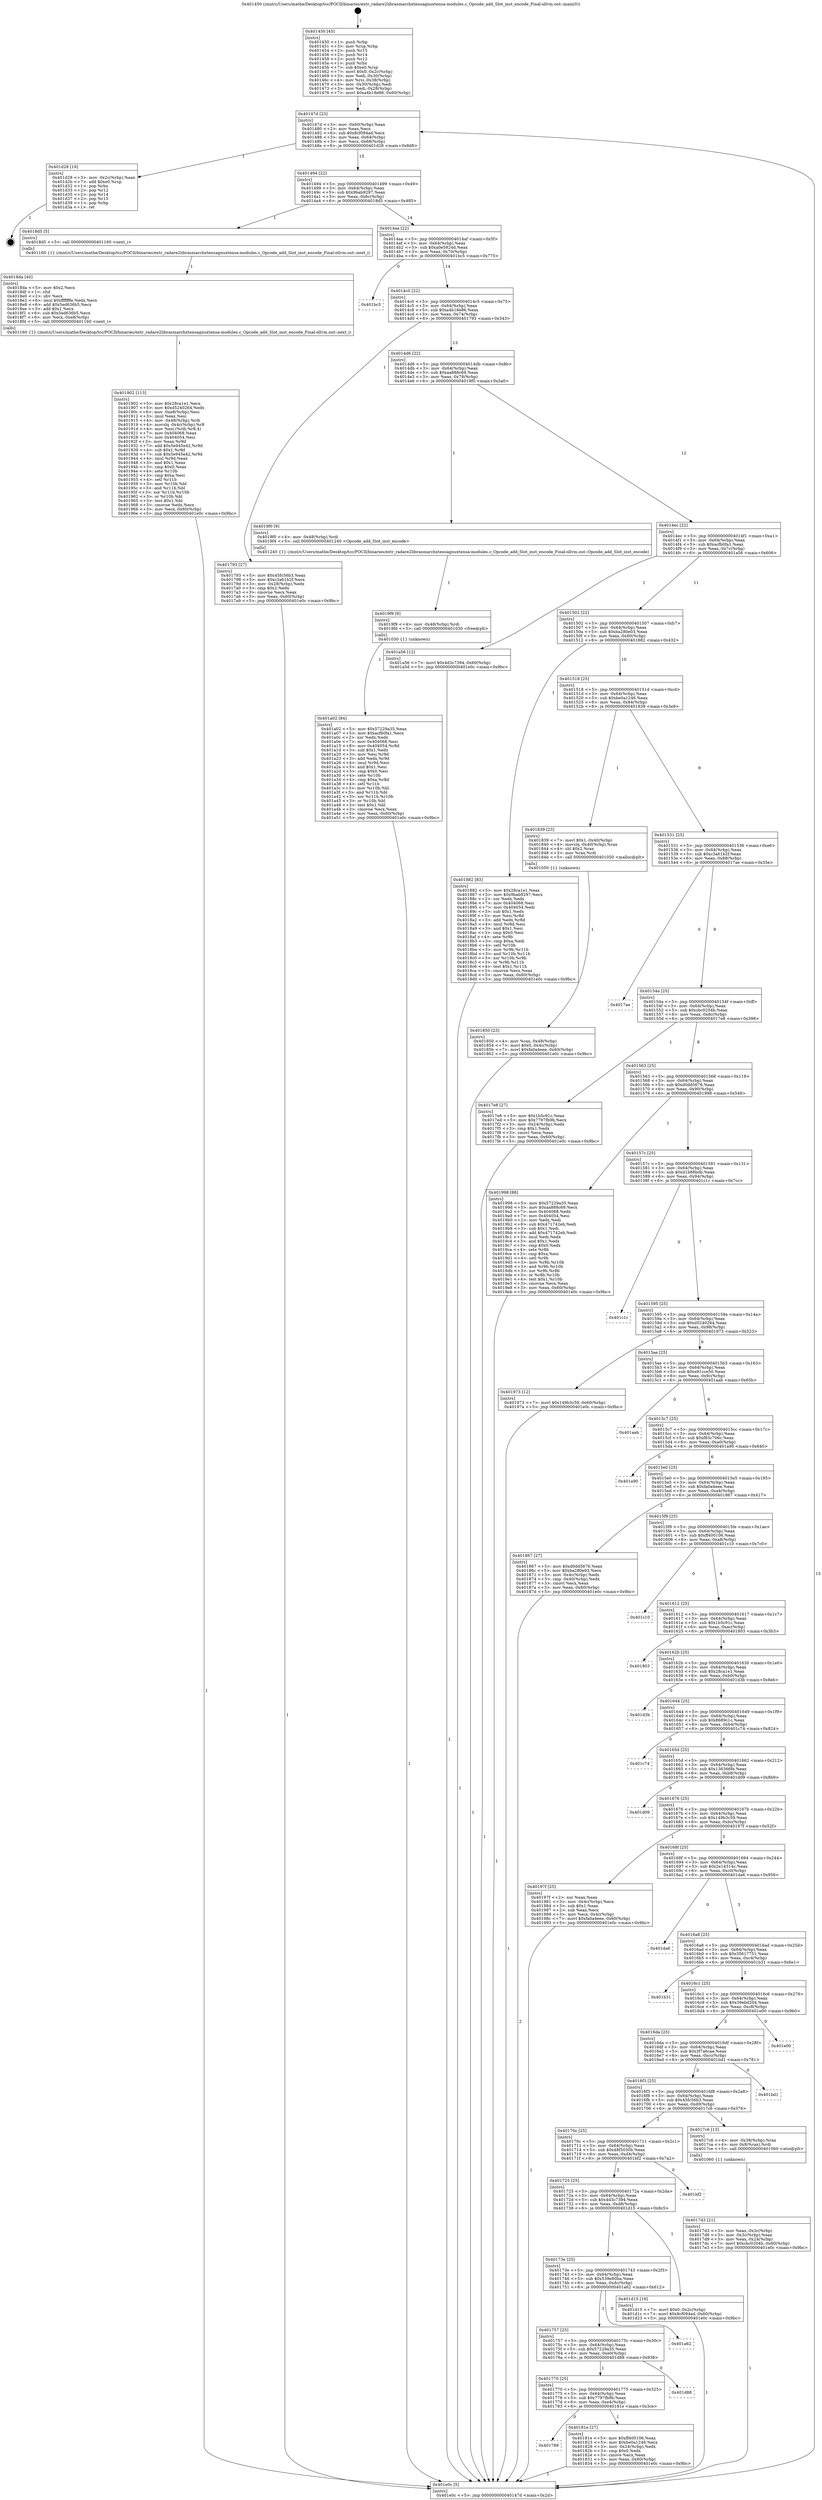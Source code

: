 digraph "0x401450" {
  label = "0x401450 (/mnt/c/Users/mathe/Desktop/tcc/POCII/binaries/extr_radare2librasmarchxtensagnuxtensa-modules.c_Opcode_add_Slot_inst_encode_Final-ollvm.out::main(0))"
  labelloc = "t"
  node[shape=record]

  Entry [label="",width=0.3,height=0.3,shape=circle,fillcolor=black,style=filled]
  "0x40147d" [label="{
     0x40147d [23]\l
     | [instrs]\l
     &nbsp;&nbsp;0x40147d \<+3\>: mov -0x60(%rbp),%eax\l
     &nbsp;&nbsp;0x401480 \<+2\>: mov %eax,%ecx\l
     &nbsp;&nbsp;0x401482 \<+6\>: sub $0x8cf094ad,%ecx\l
     &nbsp;&nbsp;0x401488 \<+3\>: mov %eax,-0x64(%rbp)\l
     &nbsp;&nbsp;0x40148b \<+3\>: mov %ecx,-0x68(%rbp)\l
     &nbsp;&nbsp;0x40148e \<+6\>: je 0000000000401d28 \<main+0x8d8\>\l
  }"]
  "0x401d28" [label="{
     0x401d28 [19]\l
     | [instrs]\l
     &nbsp;&nbsp;0x401d28 \<+3\>: mov -0x2c(%rbp),%eax\l
     &nbsp;&nbsp;0x401d2b \<+7\>: add $0xe0,%rsp\l
     &nbsp;&nbsp;0x401d32 \<+1\>: pop %rbx\l
     &nbsp;&nbsp;0x401d33 \<+2\>: pop %r12\l
     &nbsp;&nbsp;0x401d35 \<+2\>: pop %r14\l
     &nbsp;&nbsp;0x401d37 \<+2\>: pop %r15\l
     &nbsp;&nbsp;0x401d39 \<+1\>: pop %rbp\l
     &nbsp;&nbsp;0x401d3a \<+1\>: ret\l
  }"]
  "0x401494" [label="{
     0x401494 [22]\l
     | [instrs]\l
     &nbsp;&nbsp;0x401494 \<+5\>: jmp 0000000000401499 \<main+0x49\>\l
     &nbsp;&nbsp;0x401499 \<+3\>: mov -0x64(%rbp),%eax\l
     &nbsp;&nbsp;0x40149c \<+5\>: sub $0x9bab9297,%eax\l
     &nbsp;&nbsp;0x4014a1 \<+3\>: mov %eax,-0x6c(%rbp)\l
     &nbsp;&nbsp;0x4014a4 \<+6\>: je 00000000004018d5 \<main+0x485\>\l
  }"]
  Exit [label="",width=0.3,height=0.3,shape=circle,fillcolor=black,style=filled,peripheries=2]
  "0x4018d5" [label="{
     0x4018d5 [5]\l
     | [instrs]\l
     &nbsp;&nbsp;0x4018d5 \<+5\>: call 0000000000401160 \<next_i\>\l
     | [calls]\l
     &nbsp;&nbsp;0x401160 \{1\} (/mnt/c/Users/mathe/Desktop/tcc/POCII/binaries/extr_radare2librasmarchxtensagnuxtensa-modules.c_Opcode_add_Slot_inst_encode_Final-ollvm.out::next_i)\l
  }"]
  "0x4014aa" [label="{
     0x4014aa [22]\l
     | [instrs]\l
     &nbsp;&nbsp;0x4014aa \<+5\>: jmp 00000000004014af \<main+0x5f\>\l
     &nbsp;&nbsp;0x4014af \<+3\>: mov -0x64(%rbp),%eax\l
     &nbsp;&nbsp;0x4014b2 \<+5\>: sub $0xa0e5924d,%eax\l
     &nbsp;&nbsp;0x4014b7 \<+3\>: mov %eax,-0x70(%rbp)\l
     &nbsp;&nbsp;0x4014ba \<+6\>: je 0000000000401bc5 \<main+0x775\>\l
  }"]
  "0x401a02" [label="{
     0x401a02 [84]\l
     | [instrs]\l
     &nbsp;&nbsp;0x401a02 \<+5\>: mov $0x57229a35,%eax\l
     &nbsp;&nbsp;0x401a07 \<+5\>: mov $0xacfb0fa1,%ecx\l
     &nbsp;&nbsp;0x401a0c \<+2\>: xor %edx,%edx\l
     &nbsp;&nbsp;0x401a0e \<+7\>: mov 0x404068,%esi\l
     &nbsp;&nbsp;0x401a15 \<+8\>: mov 0x404054,%r8d\l
     &nbsp;&nbsp;0x401a1d \<+3\>: sub $0x1,%edx\l
     &nbsp;&nbsp;0x401a20 \<+3\>: mov %esi,%r9d\l
     &nbsp;&nbsp;0x401a23 \<+3\>: add %edx,%r9d\l
     &nbsp;&nbsp;0x401a26 \<+4\>: imul %r9d,%esi\l
     &nbsp;&nbsp;0x401a2a \<+3\>: and $0x1,%esi\l
     &nbsp;&nbsp;0x401a2d \<+3\>: cmp $0x0,%esi\l
     &nbsp;&nbsp;0x401a30 \<+4\>: sete %r10b\l
     &nbsp;&nbsp;0x401a34 \<+4\>: cmp $0xa,%r8d\l
     &nbsp;&nbsp;0x401a38 \<+4\>: setl %r11b\l
     &nbsp;&nbsp;0x401a3c \<+3\>: mov %r10b,%bl\l
     &nbsp;&nbsp;0x401a3f \<+3\>: and %r11b,%bl\l
     &nbsp;&nbsp;0x401a42 \<+3\>: xor %r11b,%r10b\l
     &nbsp;&nbsp;0x401a45 \<+3\>: or %r10b,%bl\l
     &nbsp;&nbsp;0x401a48 \<+3\>: test $0x1,%bl\l
     &nbsp;&nbsp;0x401a4b \<+3\>: cmovne %ecx,%eax\l
     &nbsp;&nbsp;0x401a4e \<+3\>: mov %eax,-0x60(%rbp)\l
     &nbsp;&nbsp;0x401a51 \<+5\>: jmp 0000000000401e0c \<main+0x9bc\>\l
  }"]
  "0x401bc5" [label="{
     0x401bc5\l
  }", style=dashed]
  "0x4014c0" [label="{
     0x4014c0 [22]\l
     | [instrs]\l
     &nbsp;&nbsp;0x4014c0 \<+5\>: jmp 00000000004014c5 \<main+0x75\>\l
     &nbsp;&nbsp;0x4014c5 \<+3\>: mov -0x64(%rbp),%eax\l
     &nbsp;&nbsp;0x4014c8 \<+5\>: sub $0xa4b18e86,%eax\l
     &nbsp;&nbsp;0x4014cd \<+3\>: mov %eax,-0x74(%rbp)\l
     &nbsp;&nbsp;0x4014d0 \<+6\>: je 0000000000401793 \<main+0x343\>\l
  }"]
  "0x4019f9" [label="{
     0x4019f9 [9]\l
     | [instrs]\l
     &nbsp;&nbsp;0x4019f9 \<+4\>: mov -0x48(%rbp),%rdi\l
     &nbsp;&nbsp;0x4019fd \<+5\>: call 0000000000401030 \<free@plt\>\l
     | [calls]\l
     &nbsp;&nbsp;0x401030 \{1\} (unknown)\l
  }"]
  "0x401793" [label="{
     0x401793 [27]\l
     | [instrs]\l
     &nbsp;&nbsp;0x401793 \<+5\>: mov $0x45fc56b3,%eax\l
     &nbsp;&nbsp;0x401798 \<+5\>: mov $0xc3a61b2f,%ecx\l
     &nbsp;&nbsp;0x40179d \<+3\>: mov -0x28(%rbp),%edx\l
     &nbsp;&nbsp;0x4017a0 \<+3\>: cmp $0x2,%edx\l
     &nbsp;&nbsp;0x4017a3 \<+3\>: cmovne %ecx,%eax\l
     &nbsp;&nbsp;0x4017a6 \<+3\>: mov %eax,-0x60(%rbp)\l
     &nbsp;&nbsp;0x4017a9 \<+5\>: jmp 0000000000401e0c \<main+0x9bc\>\l
  }"]
  "0x4014d6" [label="{
     0x4014d6 [22]\l
     | [instrs]\l
     &nbsp;&nbsp;0x4014d6 \<+5\>: jmp 00000000004014db \<main+0x8b\>\l
     &nbsp;&nbsp;0x4014db \<+3\>: mov -0x64(%rbp),%eax\l
     &nbsp;&nbsp;0x4014de \<+5\>: sub $0xaa888c69,%eax\l
     &nbsp;&nbsp;0x4014e3 \<+3\>: mov %eax,-0x78(%rbp)\l
     &nbsp;&nbsp;0x4014e6 \<+6\>: je 00000000004019f0 \<main+0x5a0\>\l
  }"]
  "0x401e0c" [label="{
     0x401e0c [5]\l
     | [instrs]\l
     &nbsp;&nbsp;0x401e0c \<+5\>: jmp 000000000040147d \<main+0x2d\>\l
  }"]
  "0x401450" [label="{
     0x401450 [45]\l
     | [instrs]\l
     &nbsp;&nbsp;0x401450 \<+1\>: push %rbp\l
     &nbsp;&nbsp;0x401451 \<+3\>: mov %rsp,%rbp\l
     &nbsp;&nbsp;0x401454 \<+2\>: push %r15\l
     &nbsp;&nbsp;0x401456 \<+2\>: push %r14\l
     &nbsp;&nbsp;0x401458 \<+2\>: push %r12\l
     &nbsp;&nbsp;0x40145a \<+1\>: push %rbx\l
     &nbsp;&nbsp;0x40145b \<+7\>: sub $0xe0,%rsp\l
     &nbsp;&nbsp;0x401462 \<+7\>: movl $0x0,-0x2c(%rbp)\l
     &nbsp;&nbsp;0x401469 \<+3\>: mov %edi,-0x30(%rbp)\l
     &nbsp;&nbsp;0x40146c \<+4\>: mov %rsi,-0x38(%rbp)\l
     &nbsp;&nbsp;0x401470 \<+3\>: mov -0x30(%rbp),%edi\l
     &nbsp;&nbsp;0x401473 \<+3\>: mov %edi,-0x28(%rbp)\l
     &nbsp;&nbsp;0x401476 \<+7\>: movl $0xa4b18e86,-0x60(%rbp)\l
  }"]
  "0x401902" [label="{
     0x401902 [113]\l
     | [instrs]\l
     &nbsp;&nbsp;0x401902 \<+5\>: mov $0x28ca1e1,%ecx\l
     &nbsp;&nbsp;0x401907 \<+5\>: mov $0xd5240264,%edx\l
     &nbsp;&nbsp;0x40190c \<+6\>: mov -0xe8(%rbp),%esi\l
     &nbsp;&nbsp;0x401912 \<+3\>: imul %eax,%esi\l
     &nbsp;&nbsp;0x401915 \<+4\>: mov -0x48(%rbp),%rdi\l
     &nbsp;&nbsp;0x401919 \<+4\>: movslq -0x4c(%rbp),%r8\l
     &nbsp;&nbsp;0x40191d \<+4\>: mov %esi,(%rdi,%r8,4)\l
     &nbsp;&nbsp;0x401921 \<+7\>: mov 0x404068,%eax\l
     &nbsp;&nbsp;0x401928 \<+7\>: mov 0x404054,%esi\l
     &nbsp;&nbsp;0x40192f \<+3\>: mov %eax,%r9d\l
     &nbsp;&nbsp;0x401932 \<+7\>: add $0x5e945e42,%r9d\l
     &nbsp;&nbsp;0x401939 \<+4\>: sub $0x1,%r9d\l
     &nbsp;&nbsp;0x40193d \<+7\>: sub $0x5e945e42,%r9d\l
     &nbsp;&nbsp;0x401944 \<+4\>: imul %r9d,%eax\l
     &nbsp;&nbsp;0x401948 \<+3\>: and $0x1,%eax\l
     &nbsp;&nbsp;0x40194b \<+3\>: cmp $0x0,%eax\l
     &nbsp;&nbsp;0x40194e \<+4\>: sete %r10b\l
     &nbsp;&nbsp;0x401952 \<+3\>: cmp $0xa,%esi\l
     &nbsp;&nbsp;0x401955 \<+4\>: setl %r11b\l
     &nbsp;&nbsp;0x401959 \<+3\>: mov %r10b,%bl\l
     &nbsp;&nbsp;0x40195c \<+3\>: and %r11b,%bl\l
     &nbsp;&nbsp;0x40195f \<+3\>: xor %r11b,%r10b\l
     &nbsp;&nbsp;0x401962 \<+3\>: or %r10b,%bl\l
     &nbsp;&nbsp;0x401965 \<+3\>: test $0x1,%bl\l
     &nbsp;&nbsp;0x401968 \<+3\>: cmovne %edx,%ecx\l
     &nbsp;&nbsp;0x40196b \<+3\>: mov %ecx,-0x60(%rbp)\l
     &nbsp;&nbsp;0x40196e \<+5\>: jmp 0000000000401e0c \<main+0x9bc\>\l
  }"]
  "0x4019f0" [label="{
     0x4019f0 [9]\l
     | [instrs]\l
     &nbsp;&nbsp;0x4019f0 \<+4\>: mov -0x48(%rbp),%rdi\l
     &nbsp;&nbsp;0x4019f4 \<+5\>: call 0000000000401240 \<Opcode_add_Slot_inst_encode\>\l
     | [calls]\l
     &nbsp;&nbsp;0x401240 \{1\} (/mnt/c/Users/mathe/Desktop/tcc/POCII/binaries/extr_radare2librasmarchxtensagnuxtensa-modules.c_Opcode_add_Slot_inst_encode_Final-ollvm.out::Opcode_add_Slot_inst_encode)\l
  }"]
  "0x4014ec" [label="{
     0x4014ec [22]\l
     | [instrs]\l
     &nbsp;&nbsp;0x4014ec \<+5\>: jmp 00000000004014f1 \<main+0xa1\>\l
     &nbsp;&nbsp;0x4014f1 \<+3\>: mov -0x64(%rbp),%eax\l
     &nbsp;&nbsp;0x4014f4 \<+5\>: sub $0xacfb0fa1,%eax\l
     &nbsp;&nbsp;0x4014f9 \<+3\>: mov %eax,-0x7c(%rbp)\l
     &nbsp;&nbsp;0x4014fc \<+6\>: je 0000000000401a56 \<main+0x606\>\l
  }"]
  "0x4018da" [label="{
     0x4018da [40]\l
     | [instrs]\l
     &nbsp;&nbsp;0x4018da \<+5\>: mov $0x2,%ecx\l
     &nbsp;&nbsp;0x4018df \<+1\>: cltd\l
     &nbsp;&nbsp;0x4018e0 \<+2\>: idiv %ecx\l
     &nbsp;&nbsp;0x4018e2 \<+6\>: imul $0xfffffffe,%edx,%ecx\l
     &nbsp;&nbsp;0x4018e8 \<+6\>: add $0x5ed636b5,%ecx\l
     &nbsp;&nbsp;0x4018ee \<+3\>: add $0x1,%ecx\l
     &nbsp;&nbsp;0x4018f1 \<+6\>: sub $0x5ed636b5,%ecx\l
     &nbsp;&nbsp;0x4018f7 \<+6\>: mov %ecx,-0xe8(%rbp)\l
     &nbsp;&nbsp;0x4018fd \<+5\>: call 0000000000401160 \<next_i\>\l
     | [calls]\l
     &nbsp;&nbsp;0x401160 \{1\} (/mnt/c/Users/mathe/Desktop/tcc/POCII/binaries/extr_radare2librasmarchxtensagnuxtensa-modules.c_Opcode_add_Slot_inst_encode_Final-ollvm.out::next_i)\l
  }"]
  "0x401a56" [label="{
     0x401a56 [12]\l
     | [instrs]\l
     &nbsp;&nbsp;0x401a56 \<+7\>: movl $0x4d3c7394,-0x60(%rbp)\l
     &nbsp;&nbsp;0x401a5d \<+5\>: jmp 0000000000401e0c \<main+0x9bc\>\l
  }"]
  "0x401502" [label="{
     0x401502 [22]\l
     | [instrs]\l
     &nbsp;&nbsp;0x401502 \<+5\>: jmp 0000000000401507 \<main+0xb7\>\l
     &nbsp;&nbsp;0x401507 \<+3\>: mov -0x64(%rbp),%eax\l
     &nbsp;&nbsp;0x40150a \<+5\>: sub $0xba280e03,%eax\l
     &nbsp;&nbsp;0x40150f \<+3\>: mov %eax,-0x80(%rbp)\l
     &nbsp;&nbsp;0x401512 \<+6\>: je 0000000000401882 \<main+0x432\>\l
  }"]
  "0x401850" [label="{
     0x401850 [23]\l
     | [instrs]\l
     &nbsp;&nbsp;0x401850 \<+4\>: mov %rax,-0x48(%rbp)\l
     &nbsp;&nbsp;0x401854 \<+7\>: movl $0x0,-0x4c(%rbp)\l
     &nbsp;&nbsp;0x40185b \<+7\>: movl $0xfa0a4eee,-0x60(%rbp)\l
     &nbsp;&nbsp;0x401862 \<+5\>: jmp 0000000000401e0c \<main+0x9bc\>\l
  }"]
  "0x401882" [label="{
     0x401882 [83]\l
     | [instrs]\l
     &nbsp;&nbsp;0x401882 \<+5\>: mov $0x28ca1e1,%eax\l
     &nbsp;&nbsp;0x401887 \<+5\>: mov $0x9bab9297,%ecx\l
     &nbsp;&nbsp;0x40188c \<+2\>: xor %edx,%edx\l
     &nbsp;&nbsp;0x40188e \<+7\>: mov 0x404068,%esi\l
     &nbsp;&nbsp;0x401895 \<+7\>: mov 0x404054,%edi\l
     &nbsp;&nbsp;0x40189c \<+3\>: sub $0x1,%edx\l
     &nbsp;&nbsp;0x40189f \<+3\>: mov %esi,%r8d\l
     &nbsp;&nbsp;0x4018a2 \<+3\>: add %edx,%r8d\l
     &nbsp;&nbsp;0x4018a5 \<+4\>: imul %r8d,%esi\l
     &nbsp;&nbsp;0x4018a9 \<+3\>: and $0x1,%esi\l
     &nbsp;&nbsp;0x4018ac \<+3\>: cmp $0x0,%esi\l
     &nbsp;&nbsp;0x4018af \<+4\>: sete %r9b\l
     &nbsp;&nbsp;0x4018b3 \<+3\>: cmp $0xa,%edi\l
     &nbsp;&nbsp;0x4018b6 \<+4\>: setl %r10b\l
     &nbsp;&nbsp;0x4018ba \<+3\>: mov %r9b,%r11b\l
     &nbsp;&nbsp;0x4018bd \<+3\>: and %r10b,%r11b\l
     &nbsp;&nbsp;0x4018c0 \<+3\>: xor %r10b,%r9b\l
     &nbsp;&nbsp;0x4018c3 \<+3\>: or %r9b,%r11b\l
     &nbsp;&nbsp;0x4018c6 \<+4\>: test $0x1,%r11b\l
     &nbsp;&nbsp;0x4018ca \<+3\>: cmovne %ecx,%eax\l
     &nbsp;&nbsp;0x4018cd \<+3\>: mov %eax,-0x60(%rbp)\l
     &nbsp;&nbsp;0x4018d0 \<+5\>: jmp 0000000000401e0c \<main+0x9bc\>\l
  }"]
  "0x401518" [label="{
     0x401518 [25]\l
     | [instrs]\l
     &nbsp;&nbsp;0x401518 \<+5\>: jmp 000000000040151d \<main+0xcd\>\l
     &nbsp;&nbsp;0x40151d \<+3\>: mov -0x64(%rbp),%eax\l
     &nbsp;&nbsp;0x401520 \<+5\>: sub $0xbe0a1246,%eax\l
     &nbsp;&nbsp;0x401525 \<+6\>: mov %eax,-0x84(%rbp)\l
     &nbsp;&nbsp;0x40152b \<+6\>: je 0000000000401839 \<main+0x3e9\>\l
  }"]
  "0x401789" [label="{
     0x401789\l
  }", style=dashed]
  "0x401839" [label="{
     0x401839 [23]\l
     | [instrs]\l
     &nbsp;&nbsp;0x401839 \<+7\>: movl $0x1,-0x40(%rbp)\l
     &nbsp;&nbsp;0x401840 \<+4\>: movslq -0x40(%rbp),%rax\l
     &nbsp;&nbsp;0x401844 \<+4\>: shl $0x2,%rax\l
     &nbsp;&nbsp;0x401848 \<+3\>: mov %rax,%rdi\l
     &nbsp;&nbsp;0x40184b \<+5\>: call 0000000000401050 \<malloc@plt\>\l
     | [calls]\l
     &nbsp;&nbsp;0x401050 \{1\} (unknown)\l
  }"]
  "0x401531" [label="{
     0x401531 [25]\l
     | [instrs]\l
     &nbsp;&nbsp;0x401531 \<+5\>: jmp 0000000000401536 \<main+0xe6\>\l
     &nbsp;&nbsp;0x401536 \<+3\>: mov -0x64(%rbp),%eax\l
     &nbsp;&nbsp;0x401539 \<+5\>: sub $0xc3a61b2f,%eax\l
     &nbsp;&nbsp;0x40153e \<+6\>: mov %eax,-0x88(%rbp)\l
     &nbsp;&nbsp;0x401544 \<+6\>: je 00000000004017ae \<main+0x35e\>\l
  }"]
  "0x40181e" [label="{
     0x40181e [27]\l
     | [instrs]\l
     &nbsp;&nbsp;0x40181e \<+5\>: mov $0xff400106,%eax\l
     &nbsp;&nbsp;0x401823 \<+5\>: mov $0xbe0a1246,%ecx\l
     &nbsp;&nbsp;0x401828 \<+3\>: mov -0x24(%rbp),%edx\l
     &nbsp;&nbsp;0x40182b \<+3\>: cmp $0x0,%edx\l
     &nbsp;&nbsp;0x40182e \<+3\>: cmove %ecx,%eax\l
     &nbsp;&nbsp;0x401831 \<+3\>: mov %eax,-0x60(%rbp)\l
     &nbsp;&nbsp;0x401834 \<+5\>: jmp 0000000000401e0c \<main+0x9bc\>\l
  }"]
  "0x4017ae" [label="{
     0x4017ae\l
  }", style=dashed]
  "0x40154a" [label="{
     0x40154a [25]\l
     | [instrs]\l
     &nbsp;&nbsp;0x40154a \<+5\>: jmp 000000000040154f \<main+0xff\>\l
     &nbsp;&nbsp;0x40154f \<+3\>: mov -0x64(%rbp),%eax\l
     &nbsp;&nbsp;0x401552 \<+5\>: sub $0xcbc0204b,%eax\l
     &nbsp;&nbsp;0x401557 \<+6\>: mov %eax,-0x8c(%rbp)\l
     &nbsp;&nbsp;0x40155d \<+6\>: je 00000000004017e8 \<main+0x398\>\l
  }"]
  "0x401770" [label="{
     0x401770 [25]\l
     | [instrs]\l
     &nbsp;&nbsp;0x401770 \<+5\>: jmp 0000000000401775 \<main+0x325\>\l
     &nbsp;&nbsp;0x401775 \<+3\>: mov -0x64(%rbp),%eax\l
     &nbsp;&nbsp;0x401778 \<+5\>: sub $0x7797fb9b,%eax\l
     &nbsp;&nbsp;0x40177d \<+6\>: mov %eax,-0xe4(%rbp)\l
     &nbsp;&nbsp;0x401783 \<+6\>: je 000000000040181e \<main+0x3ce\>\l
  }"]
  "0x4017e8" [label="{
     0x4017e8 [27]\l
     | [instrs]\l
     &nbsp;&nbsp;0x4017e8 \<+5\>: mov $0x1b5c91c,%eax\l
     &nbsp;&nbsp;0x4017ed \<+5\>: mov $0x7797fb9b,%ecx\l
     &nbsp;&nbsp;0x4017f2 \<+3\>: mov -0x24(%rbp),%edx\l
     &nbsp;&nbsp;0x4017f5 \<+3\>: cmp $0x1,%edx\l
     &nbsp;&nbsp;0x4017f8 \<+3\>: cmovl %ecx,%eax\l
     &nbsp;&nbsp;0x4017fb \<+3\>: mov %eax,-0x60(%rbp)\l
     &nbsp;&nbsp;0x4017fe \<+5\>: jmp 0000000000401e0c \<main+0x9bc\>\l
  }"]
  "0x401563" [label="{
     0x401563 [25]\l
     | [instrs]\l
     &nbsp;&nbsp;0x401563 \<+5\>: jmp 0000000000401568 \<main+0x118\>\l
     &nbsp;&nbsp;0x401568 \<+3\>: mov -0x64(%rbp),%eax\l
     &nbsp;&nbsp;0x40156b \<+5\>: sub $0xd0dd5676,%eax\l
     &nbsp;&nbsp;0x401570 \<+6\>: mov %eax,-0x90(%rbp)\l
     &nbsp;&nbsp;0x401576 \<+6\>: je 0000000000401998 \<main+0x548\>\l
  }"]
  "0x401d88" [label="{
     0x401d88\l
  }", style=dashed]
  "0x401998" [label="{
     0x401998 [88]\l
     | [instrs]\l
     &nbsp;&nbsp;0x401998 \<+5\>: mov $0x57229a35,%eax\l
     &nbsp;&nbsp;0x40199d \<+5\>: mov $0xaa888c69,%ecx\l
     &nbsp;&nbsp;0x4019a2 \<+7\>: mov 0x404068,%edx\l
     &nbsp;&nbsp;0x4019a9 \<+7\>: mov 0x404054,%esi\l
     &nbsp;&nbsp;0x4019b0 \<+2\>: mov %edx,%edi\l
     &nbsp;&nbsp;0x4019b2 \<+6\>: sub $0x471742eb,%edi\l
     &nbsp;&nbsp;0x4019b8 \<+3\>: sub $0x1,%edi\l
     &nbsp;&nbsp;0x4019bb \<+6\>: add $0x471742eb,%edi\l
     &nbsp;&nbsp;0x4019c1 \<+3\>: imul %edi,%edx\l
     &nbsp;&nbsp;0x4019c4 \<+3\>: and $0x1,%edx\l
     &nbsp;&nbsp;0x4019c7 \<+3\>: cmp $0x0,%edx\l
     &nbsp;&nbsp;0x4019ca \<+4\>: sete %r8b\l
     &nbsp;&nbsp;0x4019ce \<+3\>: cmp $0xa,%esi\l
     &nbsp;&nbsp;0x4019d1 \<+4\>: setl %r9b\l
     &nbsp;&nbsp;0x4019d5 \<+3\>: mov %r8b,%r10b\l
     &nbsp;&nbsp;0x4019d8 \<+3\>: and %r9b,%r10b\l
     &nbsp;&nbsp;0x4019db \<+3\>: xor %r9b,%r8b\l
     &nbsp;&nbsp;0x4019de \<+3\>: or %r8b,%r10b\l
     &nbsp;&nbsp;0x4019e1 \<+4\>: test $0x1,%r10b\l
     &nbsp;&nbsp;0x4019e5 \<+3\>: cmovne %ecx,%eax\l
     &nbsp;&nbsp;0x4019e8 \<+3\>: mov %eax,-0x60(%rbp)\l
     &nbsp;&nbsp;0x4019eb \<+5\>: jmp 0000000000401e0c \<main+0x9bc\>\l
  }"]
  "0x40157c" [label="{
     0x40157c [25]\l
     | [instrs]\l
     &nbsp;&nbsp;0x40157c \<+5\>: jmp 0000000000401581 \<main+0x131\>\l
     &nbsp;&nbsp;0x401581 \<+3\>: mov -0x64(%rbp),%eax\l
     &nbsp;&nbsp;0x401584 \<+5\>: sub $0xd1b88bdb,%eax\l
     &nbsp;&nbsp;0x401589 \<+6\>: mov %eax,-0x94(%rbp)\l
     &nbsp;&nbsp;0x40158f \<+6\>: je 0000000000401c1c \<main+0x7cc\>\l
  }"]
  "0x401757" [label="{
     0x401757 [25]\l
     | [instrs]\l
     &nbsp;&nbsp;0x401757 \<+5\>: jmp 000000000040175c \<main+0x30c\>\l
     &nbsp;&nbsp;0x40175c \<+3\>: mov -0x64(%rbp),%eax\l
     &nbsp;&nbsp;0x40175f \<+5\>: sub $0x57229a35,%eax\l
     &nbsp;&nbsp;0x401764 \<+6\>: mov %eax,-0xe0(%rbp)\l
     &nbsp;&nbsp;0x40176a \<+6\>: je 0000000000401d88 \<main+0x938\>\l
  }"]
  "0x401c1c" [label="{
     0x401c1c\l
  }", style=dashed]
  "0x401595" [label="{
     0x401595 [25]\l
     | [instrs]\l
     &nbsp;&nbsp;0x401595 \<+5\>: jmp 000000000040159a \<main+0x14a\>\l
     &nbsp;&nbsp;0x40159a \<+3\>: mov -0x64(%rbp),%eax\l
     &nbsp;&nbsp;0x40159d \<+5\>: sub $0xd5240264,%eax\l
     &nbsp;&nbsp;0x4015a2 \<+6\>: mov %eax,-0x98(%rbp)\l
     &nbsp;&nbsp;0x4015a8 \<+6\>: je 0000000000401973 \<main+0x523\>\l
  }"]
  "0x401a62" [label="{
     0x401a62\l
  }", style=dashed]
  "0x401973" [label="{
     0x401973 [12]\l
     | [instrs]\l
     &nbsp;&nbsp;0x401973 \<+7\>: movl $0x149b3c59,-0x60(%rbp)\l
     &nbsp;&nbsp;0x40197a \<+5\>: jmp 0000000000401e0c \<main+0x9bc\>\l
  }"]
  "0x4015ae" [label="{
     0x4015ae [25]\l
     | [instrs]\l
     &nbsp;&nbsp;0x4015ae \<+5\>: jmp 00000000004015b3 \<main+0x163\>\l
     &nbsp;&nbsp;0x4015b3 \<+3\>: mov -0x64(%rbp),%eax\l
     &nbsp;&nbsp;0x4015b6 \<+5\>: sub $0xe91cce50,%eax\l
     &nbsp;&nbsp;0x4015bb \<+6\>: mov %eax,-0x9c(%rbp)\l
     &nbsp;&nbsp;0x4015c1 \<+6\>: je 0000000000401aab \<main+0x65b\>\l
  }"]
  "0x40173e" [label="{
     0x40173e [25]\l
     | [instrs]\l
     &nbsp;&nbsp;0x40173e \<+5\>: jmp 0000000000401743 \<main+0x2f3\>\l
     &nbsp;&nbsp;0x401743 \<+3\>: mov -0x64(%rbp),%eax\l
     &nbsp;&nbsp;0x401746 \<+5\>: sub $0x539e80ba,%eax\l
     &nbsp;&nbsp;0x40174b \<+6\>: mov %eax,-0xdc(%rbp)\l
     &nbsp;&nbsp;0x401751 \<+6\>: je 0000000000401a62 \<main+0x612\>\l
  }"]
  "0x401aab" [label="{
     0x401aab\l
  }", style=dashed]
  "0x4015c7" [label="{
     0x4015c7 [25]\l
     | [instrs]\l
     &nbsp;&nbsp;0x4015c7 \<+5\>: jmp 00000000004015cc \<main+0x17c\>\l
     &nbsp;&nbsp;0x4015cc \<+3\>: mov -0x64(%rbp),%eax\l
     &nbsp;&nbsp;0x4015cf \<+5\>: sub $0xf83c706c,%eax\l
     &nbsp;&nbsp;0x4015d4 \<+6\>: mov %eax,-0xa0(%rbp)\l
     &nbsp;&nbsp;0x4015da \<+6\>: je 0000000000401a90 \<main+0x640\>\l
  }"]
  "0x401d15" [label="{
     0x401d15 [19]\l
     | [instrs]\l
     &nbsp;&nbsp;0x401d15 \<+7\>: movl $0x0,-0x2c(%rbp)\l
     &nbsp;&nbsp;0x401d1c \<+7\>: movl $0x8cf094ad,-0x60(%rbp)\l
     &nbsp;&nbsp;0x401d23 \<+5\>: jmp 0000000000401e0c \<main+0x9bc\>\l
  }"]
  "0x401a90" [label="{
     0x401a90\l
  }", style=dashed]
  "0x4015e0" [label="{
     0x4015e0 [25]\l
     | [instrs]\l
     &nbsp;&nbsp;0x4015e0 \<+5\>: jmp 00000000004015e5 \<main+0x195\>\l
     &nbsp;&nbsp;0x4015e5 \<+3\>: mov -0x64(%rbp),%eax\l
     &nbsp;&nbsp;0x4015e8 \<+5\>: sub $0xfa0a4eee,%eax\l
     &nbsp;&nbsp;0x4015ed \<+6\>: mov %eax,-0xa4(%rbp)\l
     &nbsp;&nbsp;0x4015f3 \<+6\>: je 0000000000401867 \<main+0x417\>\l
  }"]
  "0x401725" [label="{
     0x401725 [25]\l
     | [instrs]\l
     &nbsp;&nbsp;0x401725 \<+5\>: jmp 000000000040172a \<main+0x2da\>\l
     &nbsp;&nbsp;0x40172a \<+3\>: mov -0x64(%rbp),%eax\l
     &nbsp;&nbsp;0x40172d \<+5\>: sub $0x4d3c7394,%eax\l
     &nbsp;&nbsp;0x401732 \<+6\>: mov %eax,-0xd8(%rbp)\l
     &nbsp;&nbsp;0x401738 \<+6\>: je 0000000000401d15 \<main+0x8c5\>\l
  }"]
  "0x401867" [label="{
     0x401867 [27]\l
     | [instrs]\l
     &nbsp;&nbsp;0x401867 \<+5\>: mov $0xd0dd5676,%eax\l
     &nbsp;&nbsp;0x40186c \<+5\>: mov $0xba280e03,%ecx\l
     &nbsp;&nbsp;0x401871 \<+3\>: mov -0x4c(%rbp),%edx\l
     &nbsp;&nbsp;0x401874 \<+3\>: cmp -0x40(%rbp),%edx\l
     &nbsp;&nbsp;0x401877 \<+3\>: cmovl %ecx,%eax\l
     &nbsp;&nbsp;0x40187a \<+3\>: mov %eax,-0x60(%rbp)\l
     &nbsp;&nbsp;0x40187d \<+5\>: jmp 0000000000401e0c \<main+0x9bc\>\l
  }"]
  "0x4015f9" [label="{
     0x4015f9 [25]\l
     | [instrs]\l
     &nbsp;&nbsp;0x4015f9 \<+5\>: jmp 00000000004015fe \<main+0x1ae\>\l
     &nbsp;&nbsp;0x4015fe \<+3\>: mov -0x64(%rbp),%eax\l
     &nbsp;&nbsp;0x401601 \<+5\>: sub $0xff400106,%eax\l
     &nbsp;&nbsp;0x401606 \<+6\>: mov %eax,-0xa8(%rbp)\l
     &nbsp;&nbsp;0x40160c \<+6\>: je 0000000000401c10 \<main+0x7c0\>\l
  }"]
  "0x401bf2" [label="{
     0x401bf2\l
  }", style=dashed]
  "0x401c10" [label="{
     0x401c10\l
  }", style=dashed]
  "0x401612" [label="{
     0x401612 [25]\l
     | [instrs]\l
     &nbsp;&nbsp;0x401612 \<+5\>: jmp 0000000000401617 \<main+0x1c7\>\l
     &nbsp;&nbsp;0x401617 \<+3\>: mov -0x64(%rbp),%eax\l
     &nbsp;&nbsp;0x40161a \<+5\>: sub $0x1b5c91c,%eax\l
     &nbsp;&nbsp;0x40161f \<+6\>: mov %eax,-0xac(%rbp)\l
     &nbsp;&nbsp;0x401625 \<+6\>: je 0000000000401803 \<main+0x3b3\>\l
  }"]
  "0x4017d3" [label="{
     0x4017d3 [21]\l
     | [instrs]\l
     &nbsp;&nbsp;0x4017d3 \<+3\>: mov %eax,-0x3c(%rbp)\l
     &nbsp;&nbsp;0x4017d6 \<+3\>: mov -0x3c(%rbp),%eax\l
     &nbsp;&nbsp;0x4017d9 \<+3\>: mov %eax,-0x24(%rbp)\l
     &nbsp;&nbsp;0x4017dc \<+7\>: movl $0xcbc0204b,-0x60(%rbp)\l
     &nbsp;&nbsp;0x4017e3 \<+5\>: jmp 0000000000401e0c \<main+0x9bc\>\l
  }"]
  "0x401803" [label="{
     0x401803\l
  }", style=dashed]
  "0x40162b" [label="{
     0x40162b [25]\l
     | [instrs]\l
     &nbsp;&nbsp;0x40162b \<+5\>: jmp 0000000000401630 \<main+0x1e0\>\l
     &nbsp;&nbsp;0x401630 \<+3\>: mov -0x64(%rbp),%eax\l
     &nbsp;&nbsp;0x401633 \<+5\>: sub $0x28ca1e1,%eax\l
     &nbsp;&nbsp;0x401638 \<+6\>: mov %eax,-0xb0(%rbp)\l
     &nbsp;&nbsp;0x40163e \<+6\>: je 0000000000401d3b \<main+0x8eb\>\l
  }"]
  "0x40170c" [label="{
     0x40170c [25]\l
     | [instrs]\l
     &nbsp;&nbsp;0x40170c \<+5\>: jmp 0000000000401711 \<main+0x2c1\>\l
     &nbsp;&nbsp;0x401711 \<+3\>: mov -0x64(%rbp),%eax\l
     &nbsp;&nbsp;0x401714 \<+5\>: sub $0x48f5030b,%eax\l
     &nbsp;&nbsp;0x401719 \<+6\>: mov %eax,-0xd4(%rbp)\l
     &nbsp;&nbsp;0x40171f \<+6\>: je 0000000000401bf2 \<main+0x7a2\>\l
  }"]
  "0x401d3b" [label="{
     0x401d3b\l
  }", style=dashed]
  "0x401644" [label="{
     0x401644 [25]\l
     | [instrs]\l
     &nbsp;&nbsp;0x401644 \<+5\>: jmp 0000000000401649 \<main+0x1f9\>\l
     &nbsp;&nbsp;0x401649 \<+3\>: mov -0x64(%rbp),%eax\l
     &nbsp;&nbsp;0x40164c \<+5\>: sub $0x8689c1c,%eax\l
     &nbsp;&nbsp;0x401651 \<+6\>: mov %eax,-0xb4(%rbp)\l
     &nbsp;&nbsp;0x401657 \<+6\>: je 0000000000401c74 \<main+0x824\>\l
  }"]
  "0x4017c6" [label="{
     0x4017c6 [13]\l
     | [instrs]\l
     &nbsp;&nbsp;0x4017c6 \<+4\>: mov -0x38(%rbp),%rax\l
     &nbsp;&nbsp;0x4017ca \<+4\>: mov 0x8(%rax),%rdi\l
     &nbsp;&nbsp;0x4017ce \<+5\>: call 0000000000401060 \<atoi@plt\>\l
     | [calls]\l
     &nbsp;&nbsp;0x401060 \{1\} (unknown)\l
  }"]
  "0x401c74" [label="{
     0x401c74\l
  }", style=dashed]
  "0x40165d" [label="{
     0x40165d [25]\l
     | [instrs]\l
     &nbsp;&nbsp;0x40165d \<+5\>: jmp 0000000000401662 \<main+0x212\>\l
     &nbsp;&nbsp;0x401662 \<+3\>: mov -0x64(%rbp),%eax\l
     &nbsp;&nbsp;0x401665 \<+5\>: sub $0x136366fe,%eax\l
     &nbsp;&nbsp;0x40166a \<+6\>: mov %eax,-0xb8(%rbp)\l
     &nbsp;&nbsp;0x401670 \<+6\>: je 0000000000401d09 \<main+0x8b9\>\l
  }"]
  "0x4016f3" [label="{
     0x4016f3 [25]\l
     | [instrs]\l
     &nbsp;&nbsp;0x4016f3 \<+5\>: jmp 00000000004016f8 \<main+0x2a8\>\l
     &nbsp;&nbsp;0x4016f8 \<+3\>: mov -0x64(%rbp),%eax\l
     &nbsp;&nbsp;0x4016fb \<+5\>: sub $0x45fc56b3,%eax\l
     &nbsp;&nbsp;0x401700 \<+6\>: mov %eax,-0xd0(%rbp)\l
     &nbsp;&nbsp;0x401706 \<+6\>: je 00000000004017c6 \<main+0x376\>\l
  }"]
  "0x401d09" [label="{
     0x401d09\l
  }", style=dashed]
  "0x401676" [label="{
     0x401676 [25]\l
     | [instrs]\l
     &nbsp;&nbsp;0x401676 \<+5\>: jmp 000000000040167b \<main+0x22b\>\l
     &nbsp;&nbsp;0x40167b \<+3\>: mov -0x64(%rbp),%eax\l
     &nbsp;&nbsp;0x40167e \<+5\>: sub $0x149b3c59,%eax\l
     &nbsp;&nbsp;0x401683 \<+6\>: mov %eax,-0xbc(%rbp)\l
     &nbsp;&nbsp;0x401689 \<+6\>: je 000000000040197f \<main+0x52f\>\l
  }"]
  "0x401bd1" [label="{
     0x401bd1\l
  }", style=dashed]
  "0x40197f" [label="{
     0x40197f [25]\l
     | [instrs]\l
     &nbsp;&nbsp;0x40197f \<+2\>: xor %eax,%eax\l
     &nbsp;&nbsp;0x401981 \<+3\>: mov -0x4c(%rbp),%ecx\l
     &nbsp;&nbsp;0x401984 \<+3\>: sub $0x1,%eax\l
     &nbsp;&nbsp;0x401987 \<+2\>: sub %eax,%ecx\l
     &nbsp;&nbsp;0x401989 \<+3\>: mov %ecx,-0x4c(%rbp)\l
     &nbsp;&nbsp;0x40198c \<+7\>: movl $0xfa0a4eee,-0x60(%rbp)\l
     &nbsp;&nbsp;0x401993 \<+5\>: jmp 0000000000401e0c \<main+0x9bc\>\l
  }"]
  "0x40168f" [label="{
     0x40168f [25]\l
     | [instrs]\l
     &nbsp;&nbsp;0x40168f \<+5\>: jmp 0000000000401694 \<main+0x244\>\l
     &nbsp;&nbsp;0x401694 \<+3\>: mov -0x64(%rbp),%eax\l
     &nbsp;&nbsp;0x401697 \<+5\>: sub $0x2e14314c,%eax\l
     &nbsp;&nbsp;0x40169c \<+6\>: mov %eax,-0xc0(%rbp)\l
     &nbsp;&nbsp;0x4016a2 \<+6\>: je 0000000000401da6 \<main+0x956\>\l
  }"]
  "0x4016da" [label="{
     0x4016da [25]\l
     | [instrs]\l
     &nbsp;&nbsp;0x4016da \<+5\>: jmp 00000000004016df \<main+0x28f\>\l
     &nbsp;&nbsp;0x4016df \<+3\>: mov -0x64(%rbp),%eax\l
     &nbsp;&nbsp;0x4016e2 \<+5\>: sub $0x3f7a6cae,%eax\l
     &nbsp;&nbsp;0x4016e7 \<+6\>: mov %eax,-0xcc(%rbp)\l
     &nbsp;&nbsp;0x4016ed \<+6\>: je 0000000000401bd1 \<main+0x781\>\l
  }"]
  "0x401da6" [label="{
     0x401da6\l
  }", style=dashed]
  "0x4016a8" [label="{
     0x4016a8 [25]\l
     | [instrs]\l
     &nbsp;&nbsp;0x4016a8 \<+5\>: jmp 00000000004016ad \<main+0x25d\>\l
     &nbsp;&nbsp;0x4016ad \<+3\>: mov -0x64(%rbp),%eax\l
     &nbsp;&nbsp;0x4016b0 \<+5\>: sub $0x35617751,%eax\l
     &nbsp;&nbsp;0x4016b5 \<+6\>: mov %eax,-0xc4(%rbp)\l
     &nbsp;&nbsp;0x4016bb \<+6\>: je 0000000000401b31 \<main+0x6e1\>\l
  }"]
  "0x401e00" [label="{
     0x401e00\l
  }", style=dashed]
  "0x401b31" [label="{
     0x401b31\l
  }", style=dashed]
  "0x4016c1" [label="{
     0x4016c1 [25]\l
     | [instrs]\l
     &nbsp;&nbsp;0x4016c1 \<+5\>: jmp 00000000004016c6 \<main+0x276\>\l
     &nbsp;&nbsp;0x4016c6 \<+3\>: mov -0x64(%rbp),%eax\l
     &nbsp;&nbsp;0x4016c9 \<+5\>: sub $0x39ebd204,%eax\l
     &nbsp;&nbsp;0x4016ce \<+6\>: mov %eax,-0xc8(%rbp)\l
     &nbsp;&nbsp;0x4016d4 \<+6\>: je 0000000000401e00 \<main+0x9b0\>\l
  }"]
  Entry -> "0x401450" [label=" 1"]
  "0x40147d" -> "0x401d28" [label=" 1"]
  "0x40147d" -> "0x401494" [label=" 15"]
  "0x401d28" -> Exit [label=" 1"]
  "0x401494" -> "0x4018d5" [label=" 1"]
  "0x401494" -> "0x4014aa" [label=" 14"]
  "0x401d15" -> "0x401e0c" [label=" 1"]
  "0x4014aa" -> "0x401bc5" [label=" 0"]
  "0x4014aa" -> "0x4014c0" [label=" 14"]
  "0x401a56" -> "0x401e0c" [label=" 1"]
  "0x4014c0" -> "0x401793" [label=" 1"]
  "0x4014c0" -> "0x4014d6" [label=" 13"]
  "0x401793" -> "0x401e0c" [label=" 1"]
  "0x401450" -> "0x40147d" [label=" 1"]
  "0x401e0c" -> "0x40147d" [label=" 15"]
  "0x401a02" -> "0x401e0c" [label=" 1"]
  "0x4014d6" -> "0x4019f0" [label=" 1"]
  "0x4014d6" -> "0x4014ec" [label=" 12"]
  "0x4019f9" -> "0x401a02" [label=" 1"]
  "0x4014ec" -> "0x401a56" [label=" 1"]
  "0x4014ec" -> "0x401502" [label=" 11"]
  "0x4019f0" -> "0x4019f9" [label=" 1"]
  "0x401502" -> "0x401882" [label=" 1"]
  "0x401502" -> "0x401518" [label=" 10"]
  "0x401998" -> "0x401e0c" [label=" 1"]
  "0x401518" -> "0x401839" [label=" 1"]
  "0x401518" -> "0x401531" [label=" 9"]
  "0x40197f" -> "0x401e0c" [label=" 1"]
  "0x401531" -> "0x4017ae" [label=" 0"]
  "0x401531" -> "0x40154a" [label=" 9"]
  "0x401973" -> "0x401e0c" [label=" 1"]
  "0x40154a" -> "0x4017e8" [label=" 1"]
  "0x40154a" -> "0x401563" [label=" 8"]
  "0x4018da" -> "0x401902" [label=" 1"]
  "0x401563" -> "0x401998" [label=" 1"]
  "0x401563" -> "0x40157c" [label=" 7"]
  "0x4018d5" -> "0x4018da" [label=" 1"]
  "0x40157c" -> "0x401c1c" [label=" 0"]
  "0x40157c" -> "0x401595" [label=" 7"]
  "0x401867" -> "0x401e0c" [label=" 2"]
  "0x401595" -> "0x401973" [label=" 1"]
  "0x401595" -> "0x4015ae" [label=" 6"]
  "0x401850" -> "0x401e0c" [label=" 1"]
  "0x4015ae" -> "0x401aab" [label=" 0"]
  "0x4015ae" -> "0x4015c7" [label=" 6"]
  "0x40181e" -> "0x401e0c" [label=" 1"]
  "0x4015c7" -> "0x401a90" [label=" 0"]
  "0x4015c7" -> "0x4015e0" [label=" 6"]
  "0x401770" -> "0x401789" [label=" 0"]
  "0x4015e0" -> "0x401867" [label=" 2"]
  "0x4015e0" -> "0x4015f9" [label=" 4"]
  "0x401902" -> "0x401e0c" [label=" 1"]
  "0x4015f9" -> "0x401c10" [label=" 0"]
  "0x4015f9" -> "0x401612" [label=" 4"]
  "0x401757" -> "0x401770" [label=" 1"]
  "0x401612" -> "0x401803" [label=" 0"]
  "0x401612" -> "0x40162b" [label=" 4"]
  "0x401882" -> "0x401e0c" [label=" 1"]
  "0x40162b" -> "0x401d3b" [label=" 0"]
  "0x40162b" -> "0x401644" [label=" 4"]
  "0x40173e" -> "0x401757" [label=" 1"]
  "0x401644" -> "0x401c74" [label=" 0"]
  "0x401644" -> "0x40165d" [label=" 4"]
  "0x40173e" -> "0x401a62" [label=" 0"]
  "0x40165d" -> "0x401d09" [label=" 0"]
  "0x40165d" -> "0x401676" [label=" 4"]
  "0x401725" -> "0x40173e" [label=" 1"]
  "0x401676" -> "0x40197f" [label=" 1"]
  "0x401676" -> "0x40168f" [label=" 3"]
  "0x401725" -> "0x401d15" [label=" 1"]
  "0x40168f" -> "0x401da6" [label=" 0"]
  "0x40168f" -> "0x4016a8" [label=" 3"]
  "0x40170c" -> "0x401725" [label=" 2"]
  "0x4016a8" -> "0x401b31" [label=" 0"]
  "0x4016a8" -> "0x4016c1" [label=" 3"]
  "0x40170c" -> "0x401bf2" [label=" 0"]
  "0x4016c1" -> "0x401e00" [label=" 0"]
  "0x4016c1" -> "0x4016da" [label=" 3"]
  "0x401770" -> "0x40181e" [label=" 1"]
  "0x4016da" -> "0x401bd1" [label=" 0"]
  "0x4016da" -> "0x4016f3" [label=" 3"]
  "0x401839" -> "0x401850" [label=" 1"]
  "0x4016f3" -> "0x4017c6" [label=" 1"]
  "0x4016f3" -> "0x40170c" [label=" 2"]
  "0x4017c6" -> "0x4017d3" [label=" 1"]
  "0x4017d3" -> "0x401e0c" [label=" 1"]
  "0x4017e8" -> "0x401e0c" [label=" 1"]
  "0x401757" -> "0x401d88" [label=" 0"]
}
